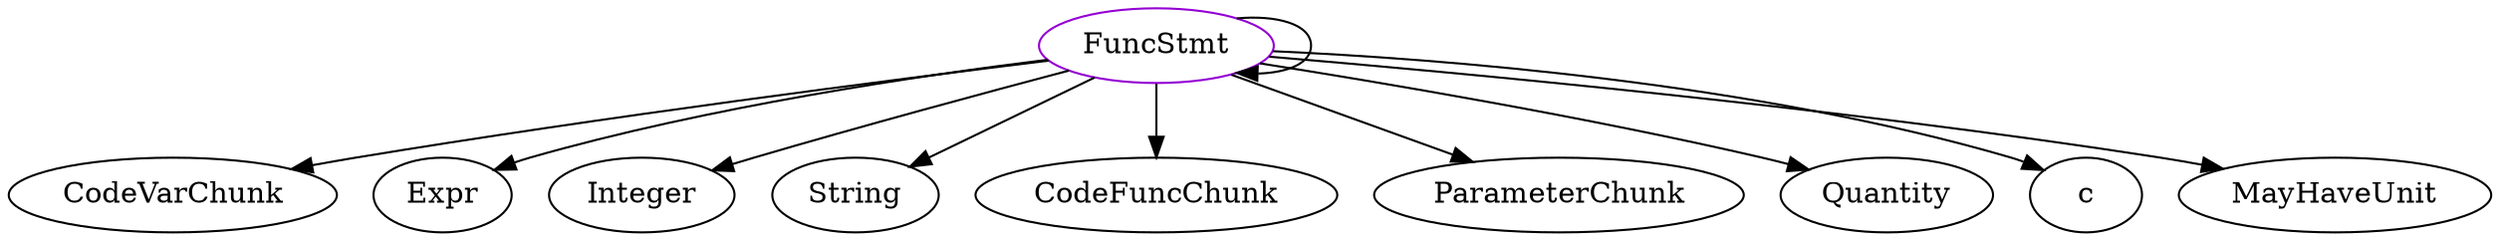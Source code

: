 digraph funcstmt{
FuncStmt -> CodeVarChunk;
FuncStmt -> Expr;
FuncStmt -> FuncStmt;
FuncStmt -> Integer;
FuncStmt -> String;
FuncStmt -> CodeFuncChunk;
FuncStmt -> ParameterChunk;
FuncStmt -> Quantity;
FuncStmt -> c;
FuncStmt -> MayHaveUnit;
FuncStmt	[shape=oval, color=darkviolet, label=FuncStmt];
}
